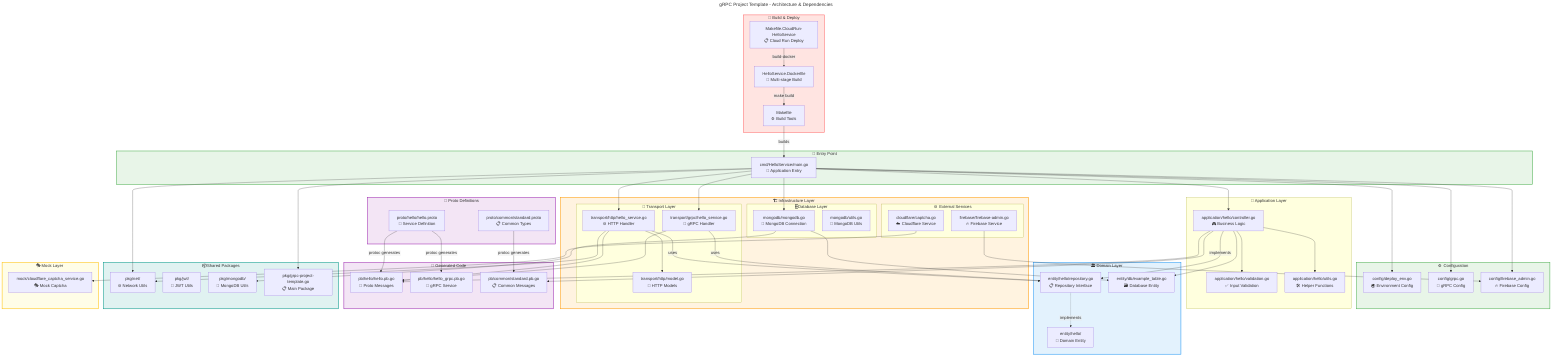 ---
title: "gRPC Project Template - Architecture & Dependencies"
config:
  flowchart:
    htmlLabels: false
    nodeSpacing: 30
    rankSpacing: 50
---
flowchart TB
    %% Build & Deploy Layer
    subgraph build ["🔨 Build & Deploy"]
        direction LR
        MakefileCloudRun["Makefile.CloudRun-HelloService<br/>📋 Cloud Run Deploy"]
        Dockerfile["HelloService.Dockerfile<br/>🐳 Multi-stage Build"]
        Makefile["Makefile<br/>⚙️ Build Tools"]
        
        MakefileCloudRun -->|"build-docker"| Dockerfile
        Dockerfile -->|"make build"| Makefile
    end

    %% Entry Point
    subgraph entry ["🚀 Entry Point"]
        MainGo["cmd/HelloService/main.go<br/>🎯 Application Entry"]
    end

    %% Configuration Layer  
    subgraph config ["⚙️ Configuration"]
        ConfigEnv["config/deploy_env.go<br/>🌍 Environment Config"]
        ConfigGrpc["config/grpc.go<br/>📡 gRPC Config"]
        ConfigFirebase["config/firebase_admin.go<br/>🔥 Firebase Config"]
    end

    %% Application Layer (Business Logic)
    subgraph app ["💼 Application Layer"]
        HelloController["application/hello/controller.go<br/>🎮 Business Logic"]
        HelloValidation["application/hello/validation.go<br/>✅ Input Validation"]
        HelloUtils["application/hello/utils.go<br/>🛠️ Helper Functions"]
    end

    %% Domain Layer (Entities & Interfaces)
    subgraph domain ["🏛️ Domain Layer"]
        HelloRepo["entity/hello/repository.go<br/>📋 Repository Interface"]
        HelloEntity["entity/hello/<br/>🎯 Domain Entity"]
        DbEntity["entity/db/example_table.go<br/>🗃️ Database Entity"]
        
        HelloRepo -.->|"implements"| HelloEntity
    end

    %% Infrastructure Layer
    subgraph infra ["🏗️ Infrastructure Layer"]
        direction TB
        
        subgraph transport ["🚦 Transport Layer"]
            GrpcHandler["transport/grpc/hello_service.go<br/>📡 gRPC Handler"]
            HttpHandler["transport/http/hello_service.go<br/>🌐 HTTP Handler"]
            HttpModel["transport/http/model.go<br/>📄 HTTP Models"]
        end
        
        subgraph database ["🗄️ Database Layer"]
            MongoDb["mongodb/mongodb.go<br/>🍃 MongoDB Connection"]
            MongoUtils["mongodb/utils.go<br/>🔧 MongoDB Utils"]
        end
        
        subgraph external ["🌐 External Services"]
            CloudflareService["cloudflare/captcha.go<br/>☁️ Cloudflare Service"]
            FirebaseService["firebase/firebase-admin.go<br/>🔥 Firebase Service"]
        end
    end

    %% Generated Code Layer
    subgraph generated ["🤖 Generated Code"]
        ProtobufHello["pb/hello/hello.pb.go<br/>📝 Proto Messages"]
        GrpcHello["pb/hello/hello_grpc.pb.go<br/>📡 gRPC Service"]
        ProtobufCommon["pb/common/standard.pb.go<br/>📋 Common Messages"]
    end

    %% Proto Definitions
    subgraph proto ["📜 Proto Definitions"]
        ProtoHello["proto/hello/hello.proto<br/>📝 Service Definition"]
        ProtoCommon["proto/common/standard.proto<br/>📋 Common Types"]
    end

    %% Shared Packages
    subgraph pkg ["📦 Shared Packages"]
        PkgNet["pkg/net/<br/>🌐 Network Utils"]
        PkgJwt["pkg/jwt/<br/>🔐 JWT Utils"] 
        PkgMongo["pkg/mongodb/<br/>🍃 MongoDB Utils"]
        PkgMain["pkg/grpc-project-template.go<br/>📋 Main Package"]
    end

    %% Mock Layer
    subgraph mock ["🎭 Mock Layer"]
        MockCaptcha["mock/cloudflare_captcha_service.go<br/>🎭 Mock Captcha"]
    end

    %% Dependencies Flow
    Makefile -->|"builds"| MainGo
    MainGo --> ConfigEnv
    MainGo --> ConfigGrpc  
    MainGo --> ConfigFirebase
    MainGo --> HelloController
    MainGo --> GrpcHandler
    MainGo --> HttpHandler
    MainGo --> MongoDb
    MainGo --> PkgNet
    MainGo --> PkgMain

    %% Application Layer Dependencies
    HelloController -->|"implements"| HelloRepo
    HelloController --> HelloValidation
    HelloController --> HelloUtils
    HelloController --> DbEntity
    HelloController --> ProtobufHello
    HelloController --> ProtobufCommon

    %% Transport Layer Dependencies
    GrpcHandler -->|"uses"| HelloRepo
    GrpcHandler --> ProtobufHello
    HttpHandler -->|"uses"| HelloRepo
    HttpHandler --> ProtobufHello
    HttpHandler --> HttpModel
    HttpHandler --> PkgNet

    %% Infrastructure Dependencies
    MongoDb --> PkgMongo
    MongoDb --> DbEntity
    CloudflareService --> MockCaptcha
    FirebaseService --> ConfigFirebase

    %% Proto Generation
    ProtoHello -->|"protoc generates"| ProtobufHello
    ProtoHello -->|"protoc generates"| GrpcHello
    ProtoCommon -->|"protoc generates"| ProtobufCommon

    %% Styling
    classDef buildLayer fill:#FFE4E1,stroke:#FF6B6B,stroke-width:2px
    classDef appLayer fill:#E8F5E8,stroke:#4CAF50,stroke-width:2px
    classDef domainLayer fill:#E3F2FD,stroke:#2196F3,stroke-width:2px
    classDef infraLayer fill:#FFF3E0,stroke:#FF9800,stroke-width:2px
    classDef protoLayer fill:#F3E5F5,stroke:#9C27B0,stroke-width:2px
    classDef pkgLayer fill:#E0F2F1,stroke:#009688,stroke-width:2px
    classDef mockLayer fill:#FFFDE7,stroke:#FFC107,stroke-width:2px

    class build buildLayer
    class entry,config appLayer
    class domain domainLayer
    class infra infraLayer
    class generated,proto protoLayer
    class pkg pkgLayer
    class mock mockLayer